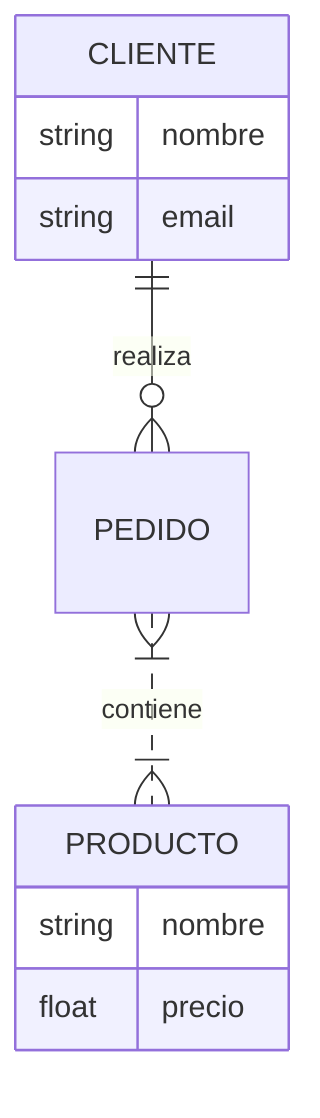 %%{init: {'theme':'default'}}%%
%%{css: '.mermaid { background-color: #fff !important; }'}%%
erDiagram
    CLIENTE ||--o{ PEDIDO : realiza
    PEDIDO }|..|{ PRODUCTO : contiene
    CLIENTE {
        string nombre
        string email
    }
    PRODUCTO {
        string nombre
        float precio
    }